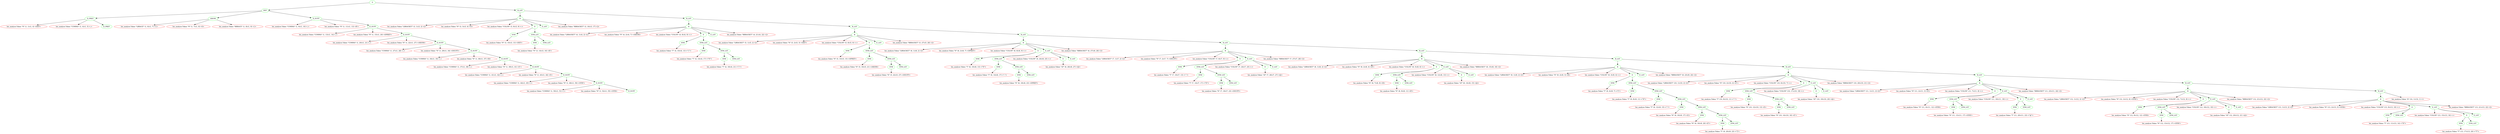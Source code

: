 digraph {
1 [label="S"][color=green]
2 [label="DEF"][color=green]
3 [label="D_PREF"][color=green]
4 [label="lex_analyze.Token \"N\" (1, 1)-(1, 4) <DEF>"][color=red]
3->4
5 [label="lex_analyze.Token \"COMMA\" (1, 4)-(1, 5) <,>"][color=red]
3->5
6 [label="D_PREF"][color=green]
3->6
2->3
7 [label="AXIOM"][color=green]
8 [label="lex_analyze.Token \"LBRACE\" (1, 6)-(1, 7) <{>"][color=red]
7->8
9 [label="lex_analyze.Token \"N\" (1, 7)-(1, 8) <S>"][color=red]
7->9
10 [label="lex_analyze.Token \"RBRACE\" (1, 8)-(1, 9) <}>"][color=red]
7->10
2->7
11 [label="D_SUFF"][color=green]
12 [label="lex_analyze.Token \"COMMA\" (1, 9)-(1, 10) <,>"][color=red]
11->12
13 [label="lex_analyze.Token \"N\" (1, 11)-(1, 13) <R'>"][color=red]
11->13
14 [label="D_SUFF"][color=green]
15 [label="lex_analyze.Token \"COMMA\" (1, 13)-(1, 14) <,>"][color=red]
14->15
16 [label="lex_analyze.Token \"N\" (1, 15)-(1, 20) <DPREF>"][color=red]
14->16
17 [label="D_SUFF"][color=green]
18 [label="lex_analyze.Token \"COMMA\" (1, 20)-(1, 21) <,>"][color=red]
17->18
19 [label="lex_analyze.Token \"N\" (1, 22)-(1, 27) <AXIOM>"][color=red]
17->19
20 [label="D_SUFF"][color=green]
21 [label="lex_analyze.Token \"COMMA\" (1, 27)-(1, 28) <,>"][color=red]
20->21
22 [label="lex_analyze.Token \"N\" (1, 29)-(1, 34) <DSUFF>"][color=red]
20->22
23 [label="D_SUFF"][color=green]
24 [label="lex_analyze.Token \"COMMA\" (1, 34)-(1, 35) <,>"][color=red]
23->24
25 [label="lex_analyze.Token \"N\" (1, 36)-(1, 37) <R>"][color=red]
23->25
26 [label="D_SUFF"][color=green]
27 [label="lex_analyze.Token \"COMMA\" (1, 37)-(1, 38) <,>"][color=red]
26->27
28 [label="lex_analyze.Token \"N\" (1, 39)-(1, 41) <E'>"][color=red]
26->28
29 [label="D_SUFF"][color=green]
30 [label="lex_analyze.Token \"COMMA\" (1, 41)-(1, 42) <,>"][color=red]
29->30
31 [label="lex_analyze.Token \"N\" (1, 43)-(1, 44) <E>"][color=red]
29->31
32 [label="D_SUFF"][color=green]
33 [label="lex_analyze.Token \"COMMA\" (1, 44)-(1, 45) <,>"][color=red]
32->33
34 [label="lex_analyze.Token \"N\" (1, 46)-(1, 50) <SYM'>"][color=red]
32->34
35 [label="D_SUFF"][color=green]
36 [label="lex_analyze.Token \"COMMA\" (1, 50)-(1, 51) <,>"][color=red]
35->36
37 [label="lex_analyze.Token \"N\" (1, 52)-(1, 55) <SYM>"][color=red]
35->37
38 [label="D_SUFF"][color=green]
35->38
32->35
29->32
26->29
23->26
20->23
17->20
14->17
11->14
2->11
1->2
39 [label="R_LST"][color=green]
40 [label="R"][color=green]
41 [label="lex_analyze.Token \"LBRACKET\" (3, 1)-(3, 2) <[>"][color=red]
40->41
42 [label="lex_analyze.Token \"N\" (3, 3)-(3, 4) <S>"][color=red]
40->42
43 [label="lex_analyze.Token \"COLON\" (3, 8)-(3, 9) <:>"][color=red]
40->43
44 [label="E"][color=green]
45 [label="SYM"][color=green]
46 [label="lex_analyze.Token \"N\" (3, 10)-(3, 13) <DEF>"][color=red]
45->46
44->45
47 [label="SYM_LST"][color=green]
48 [label="SYM"][color=green]
49 [label="lex_analyze.Token \"N\" (3, 14)-(3, 16) <R'>"][color=red]
48->49
47->48
50 [label="SYM_LST"][color=green]
47->50
44->47
40->44
51 [label="E_LST"][color=green]
40->51
52 [label="lex_analyze.Token \"RBRACKET\" (3, 16)-(3, 17) <]>"][color=red]
40->52
39->40
53 [label="R_LST"][color=green]
54 [label="R"][color=green]
55 [label="lex_analyze.Token \"LBRACKET\" (4, 1)-(4, 2) <[>"][color=red]
54->55
56 [label="lex_analyze.Token \"N\" (4, 2)-(4, 7) <AXIOM>"][color=red]
54->56
57 [label="lex_analyze.Token \"COLON\" (4, 8)-(4, 9) <:>"][color=red]
54->57
58 [label="E"][color=green]
59 [label="SYM"][color=green]
60 [label="lex_analyze.Token \"T\" (4, 10)-(4, 13) <\"{\">"][color=red]
59->60
58->59
61 [label="SYM_LST"][color=green]
62 [label="SYM"][color=green]
63 [label="lex_analyze.Token \"T\" (4, 14)-(4, 17) <\"N\">"][color=red]
62->63
61->62
64 [label="SYM_LST"][color=green]
65 [label="SYM"][color=green]
66 [label="lex_analyze.Token \"T\" (4, 18)-(4, 21) <\"}\">"][color=red]
65->66
64->65
67 [label="SYM_LST"][color=green]
64->67
61->64
58->61
54->58
68 [label="E_LST"][color=green]
54->68
69 [label="lex_analyze.Token \"RBRACKET\" (4, 21)-(4, 22) <]>"][color=red]
54->69
53->54
70 [label="R_LST"][color=green]
71 [label="R"][color=green]
72 [label="lex_analyze.Token \"LBRACKET\" (5, 1)-(5, 2) <[>"][color=red]
71->72
73 [label="lex_analyze.Token \"N\" (5, 2)-(5, 5) <DEF>"][color=red]
71->73
74 [label="lex_analyze.Token \"COLON\" (5, 8)-(5, 9) <:>"][color=red]
71->74
75 [label="E"][color=green]
76 [label="SYM"][color=green]
77 [label="lex_analyze.Token \"N\" (5, 10)-(5, 15) <DPREF>"][color=red]
76->77
75->76
78 [label="SYM_LST"][color=green]
79 [label="SYM"][color=green]
80 [label="lex_analyze.Token \"N\" (5, 16)-(5, 21) <AXIOM>"][color=red]
79->80
78->79
81 [label="SYM_LST"][color=green]
82 [label="SYM"][color=green]
83 [label="lex_analyze.Token \"N\" (5, 22)-(5, 27) <DSUFF>"][color=red]
82->83
81->82
84 [label="SYM_LST"][color=green]
81->84
78->81
75->78
71->75
85 [label="E_LST"][color=green]
71->85
86 [label="lex_analyze.Token \"RBRACKET\" (5, 27)-(5, 28) <]>"][color=red]
71->86
70->71
87 [label="R_LST"][color=green]
88 [label="R"][color=green]
89 [label="lex_analyze.Token \"LBRACKET\" (6, 1)-(6, 2) <[>"][color=red]
88->89
90 [label="lex_analyze.Token \"N\" (6, 2)-(6, 7) <DPREF>"][color=red]
88->90
91 [label="lex_analyze.Token \"COLON\" (6, 8)-(6, 9) <:>"][color=red]
88->91
92 [label="E"][color=green]
93 [label="SYM"][color=green]
94 [label="lex_analyze.Token \"T\" (6, 10)-(6, 13) <\"N\">"][color=red]
93->94
92->93
95 [label="SYM_LST"][color=green]
96 [label="SYM"][color=green]
97 [label="lex_analyze.Token \"T\" (6, 14)-(6, 17) <\",\">"][color=red]
96->97
95->96
98 [label="SYM_LST"][color=green]
99 [label="SYM"][color=green]
100 [label="lex_analyze.Token \"N\" (6, 18)-(6, 23) <DPREF>"][color=red]
99->100
98->99
101 [label="SYM_LST"][color=green]
98->101
95->98
92->95
88->92
102 [label="E_LST"][color=green]
103 [label="lex_analyze.Token \"COLON\" (6, 24)-(6, 25) <:>"][color=red]
102->103
104 [label="E"][color=green]
105 [label="lex_analyze.Token \"AT\" (6, 26)-(6, 27) <@>"][color=red]
104->105
102->104
106 [label="E_LST"][color=green]
102->106
88->102
107 [label="lex_analyze.Token \"RBRACKET\" (6, 27)-(6, 28) <]>"][color=red]
88->107
87->88
108 [label="R_LST"][color=green]
109 [label="R"][color=green]
110 [label="lex_analyze.Token \"LBRACKET\" (7, 1)-(7, 2) <[>"][color=red]
109->110
111 [label="lex_analyze.Token \"N\" (7, 2)-(7, 7) <DSUFF>"][color=red]
109->111
112 [label="lex_analyze.Token \"COLON\" (7, 8)-(7, 9) <:>"][color=red]
109->112
113 [label="E"][color=green]
114 [label="SYM"][color=green]
115 [label="lex_analyze.Token \"T\" (7, 10)-(7, 13) <\",\">"][color=red]
114->115
113->114
116 [label="SYM_LST"][color=green]
117 [label="SYM"][color=green]
118 [label="lex_analyze.Token \"T\" (7, 14)-(7, 17) <\"N\">"][color=red]
117->118
116->117
119 [label="SYM_LST"][color=green]
120 [label="SYM"][color=green]
121 [label="lex_analyze.Token \"N\" (7, 18)-(7, 23) <DSUFF>"][color=red]
120->121
119->120
122 [label="SYM_LST"][color=green]
119->122
116->119
113->116
109->113
123 [label="E_LST"][color=green]
124 [label="lex_analyze.Token \"COLON\" (7, 24)-(7, 25) <:>"][color=red]
123->124
125 [label="E"][color=green]
126 [label="lex_analyze.Token \"AT\" (7, 26)-(7, 27) <@>"][color=red]
125->126
123->125
127 [label="E_LST"][color=green]
123->127
109->123
128 [label="lex_analyze.Token \"RBRACKET\" (7, 27)-(7, 28) <]>"][color=red]
109->128
108->109
129 [label="R_LST"][color=green]
130 [label="R"][color=green]
131 [label="lex_analyze.Token \"LBRACKET\" (8, 1)-(8, 2) <[>"][color=red]
130->131
132 [label="lex_analyze.Token \"N\" (8, 2)-(8, 4) <R'>"][color=red]
130->132
133 [label="lex_analyze.Token \"COLON\" (8, 5)-(8, 6) <:>"][color=red]
130->133
134 [label="E"][color=green]
135 [label="SYM"][color=green]
136 [label="lex_analyze.Token \"N\" (8, 7)-(8, 8) <R>"][color=red]
135->136
134->135
137 [label="SYM_LST"][color=green]
138 [label="SYM"][color=green]
139 [label="lex_analyze.Token \"N\" (8, 9)-(8, 11) <R'>"][color=red]
138->139
137->138
140 [label="SYM_LST"][color=green]
137->140
134->137
130->134
141 [label="E_LST"][color=green]
142 [label="lex_analyze.Token \"COLON\" (8, 12)-(8, 13) <:>"][color=red]
141->142
143 [label="E"][color=green]
144 [label="lex_analyze.Token \"AT\" (8, 14)-(8, 15) <@>"][color=red]
143->144
141->143
145 [label="E_LST"][color=green]
141->145
130->141
146 [label="lex_analyze.Token \"RBRACKET\" (8, 15)-(8, 16) <]>"][color=red]
130->146
129->130
147 [label="R_LST"][color=green]
148 [label="R"][color=green]
149 [label="lex_analyze.Token \"LBRACKET\" (9, 1)-(9, 2) <[>"][color=red]
148->149
150 [label="lex_analyze.Token \"N\" (9, 2)-(9, 3) <R>"][color=red]
148->150
151 [label="lex_analyze.Token \"COLON\" (9, 3)-(9, 4) <:>"][color=red]
148->151
152 [label="E"][color=green]
153 [label="SYM"][color=green]
154 [label="lex_analyze.Token \"T\" (9, 4)-(9, 7) <\"[\">"][color=red]
153->154
152->153
155 [label="SYM_LST"][color=green]
156 [label="SYM"][color=green]
157 [label="lex_analyze.Token \"T\" (9, 8)-(9, 11) <\"N\">"][color=red]
156->157
155->156
158 [label="SYM_LST"][color=green]
159 [label="SYM"][color=green]
160 [label="lex_analyze.Token \"T\" (9, 12)-(9, 15) <\":\">"][color=red]
159->160
158->159
161 [label="SYM_LST"][color=green]
162 [label="SYM"][color=green]
163 [label="lex_analyze.Token \"N\" (9, 16)-(9, 17) <E>"][color=red]
162->163
161->162
164 [label="SYM_LST"][color=green]
165 [label="SYM"][color=green]
166 [label="lex_analyze.Token \"N\" (9, 18)-(9, 20) <E'>"][color=red]
165->166
164->165
167 [label="SYM_LST"][color=green]
168 [label="SYM"][color=green]
169 [label="lex_analyze.Token \"T\" (9, 20)-(9, 23) <\"]\">"][color=red]
168->169
167->168
170 [label="SYM_LST"][color=green]
167->170
164->167
161->164
158->161
155->158
152->155
148->152
171 [label="E_LST"][color=green]
148->171
172 [label="lex_analyze.Token \"RBRACKET\" (9, 23)-(9, 24) <]>"][color=red]
148->172
147->148
173 [label="R_LST"][color=green]
174 [label="R"][color=green]
175 [label="lex_analyze.Token \"LBRACKET\" (10, 1)-(10, 2) <[>"][color=red]
174->175
176 [label="lex_analyze.Token \"N\" (10, 2)-(10, 4) <E'>"][color=red]
174->176
177 [label="lex_analyze.Token \"COLON\" (10, 6)-(10, 7) <:>"][color=red]
174->177
178 [label="E"][color=green]
179 [label="SYM"][color=green]
180 [label="lex_analyze.Token \"T\" (10, 8)-(10, 11) <\":\">"][color=red]
179->180
178->179
181 [label="SYM_LST"][color=green]
182 [label="SYM"][color=green]
183 [label="lex_analyze.Token \"N\" (10, 12)-(10, 13) <E>"][color=red]
182->183
181->182
184 [label="SYM_LST"][color=green]
185 [label="SYM"][color=green]
186 [label="lex_analyze.Token \"N\" (10, 14)-(10, 16) <E'>"][color=red]
185->186
184->185
187 [label="SYM_LST"][color=green]
184->187
181->184
178->181
174->178
188 [label="E_LST"][color=green]
189 [label="lex_analyze.Token \"COLON\" (10, 17)-(10, 18) <:>"][color=red]
188->189
190 [label="E"][color=green]
191 [label="lex_analyze.Token \"AT\" (10, 19)-(10, 20) <@>"][color=red]
190->191
188->190
192 [label="E_LST"][color=green]
188->192
174->188
193 [label="lex_analyze.Token \"RBRACKET\" (10, 20)-(10, 21) <]>"][color=red]
174->193
173->174
194 [label="R_LST"][color=green]
195 [label="R"][color=green]
196 [label="lex_analyze.Token \"LBRACKET\" (11, 1)-(11, 2) <[>"][color=red]
195->196
197 [label="lex_analyze.Token \"N\" (11, 2)-(11, 3) <E>"][color=red]
195->197
198 [label="lex_analyze.Token \"COLON\" (11, 7)-(11, 8) <:>"][color=red]
195->198
199 [label="E"][color=green]
200 [label="SYM"][color=green]
201 [label="lex_analyze.Token \"N\" (11, 9)-(11, 12) <SYM>"][color=red]
200->201
199->200
202 [label="SYM_LST"][color=green]
203 [label="SYM"][color=green]
204 [label="lex_analyze.Token \"N\" (11, 13)-(11, 17) <SYM'>"][color=red]
203->204
202->203
205 [label="SYM_LST"][color=green]
202->205
199->202
195->199
206 [label="E_LST"][color=green]
207 [label="lex_analyze.Token \"COLON\" (11, 18)-(11, 19) <:>"][color=red]
206->207
208 [label="E"][color=green]
209 [label="SYM"][color=green]
210 [label="lex_analyze.Token \"T\" (11, 20)-(11, 23) <\"@\">"][color=red]
209->210
208->209
211 [label="SYM_LST"][color=green]
208->211
206->208
212 [label="E_LST"][color=green]
206->212
195->206
213 [label="lex_analyze.Token \"RBRACKET\" (11, 23)-(11, 24) <]>"][color=red]
195->213
194->195
214 [label="R_LST"][color=green]
215 [label="R"][color=green]
216 [label="lex_analyze.Token \"LBRACKET\" (12, 1)-(12, 2) <[>"][color=red]
215->216
217 [label="lex_analyze.Token \"N\" (12, 2)-(12, 6) <SYM'>"][color=red]
215->217
218 [label="lex_analyze.Token \"COLON\" (12, 7)-(12, 8) <:>"][color=red]
215->218
219 [label="E"][color=green]
220 [label="SYM"][color=green]
221 [label="lex_analyze.Token \"N\" (12, 9)-(12, 12) <SYM>"][color=red]
220->221
219->220
222 [label="SYM_LST"][color=green]
223 [label="SYM"][color=green]
224 [label="lex_analyze.Token \"N\" (12, 13)-(12, 17) <SYM'>"][color=red]
223->224
222->223
225 [label="SYM_LST"][color=green]
222->225
219->222
215->219
226 [label="E_LST"][color=green]
227 [label="lex_analyze.Token \"COLON\" (12, 18)-(12, 19) <:>"][color=red]
226->227
228 [label="E"][color=green]
229 [label="lex_analyze.Token \"AT\" (12, 20)-(12, 21) <@>"][color=red]
228->229
226->228
230 [label="E_LST"][color=green]
226->230
215->226
231 [label="lex_analyze.Token \"RBRACKET\" (12, 21)-(12, 22) <]>"][color=red]
215->231
214->215
232 [label="R_LST"][color=green]
233 [label="R"][color=green]
234 [label="lex_analyze.Token \"LBRACKET\" (13, 1)-(13, 2) <[>"][color=red]
233->234
235 [label="lex_analyze.Token \"N\" (13, 2)-(13, 5) <SYM>"][color=red]
233->235
236 [label="lex_analyze.Token \"COLON\" (13, 9)-(13, 10) <:>"][color=red]
233->236
237 [label="E"][color=green]
238 [label="SYM"][color=green]
239 [label="lex_analyze.Token \"T\" (13, 11)-(13, 14) <\"N\">"][color=red]
238->239
237->238
240 [label="SYM_LST"][color=green]
237->240
233->237
241 [label="E_LST"][color=green]
242 [label="lex_analyze.Token \"COLON\" (13, 15)-(13, 16) <:>"][color=red]
241->242
243 [label="E"][color=green]
244 [label="SYM"][color=green]
245 [label="lex_analyze.Token \"T\" (13, 17)-(13, 20) <\"T\">"][color=red]
244->245
243->244
246 [label="SYM_LST"][color=green]
243->246
241->243
247 [label="E_LST"][color=green]
241->247
233->241
248 [label="lex_analyze.Token \"RBRACKET\" (13, 21)-(13, 22) <]>"][color=red]
233->248
232->233
251 [label="lex_analyze.Token \"$\" (14, 1)-(14, 1) <>"][color=red]
232->251
214->232
194->214
173->194
147->173
129->147
108->129
87->108
70->87
53->70
39->53
1->39
}
